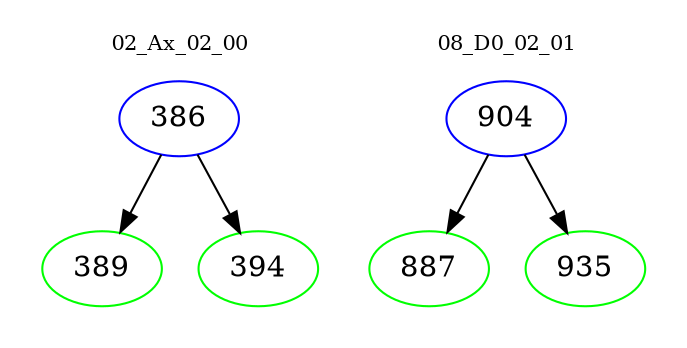 digraph{
subgraph cluster_0 {
color = white
label = "02_Ax_02_00";
fontsize=10;
T0_386 [label="386", color="blue"]
T0_386 -> T0_389 [color="black"]
T0_389 [label="389", color="green"]
T0_386 -> T0_394 [color="black"]
T0_394 [label="394", color="green"]
}
subgraph cluster_1 {
color = white
label = "08_D0_02_01";
fontsize=10;
T1_904 [label="904", color="blue"]
T1_904 -> T1_887 [color="black"]
T1_887 [label="887", color="green"]
T1_904 -> T1_935 [color="black"]
T1_935 [label="935", color="green"]
}
}
